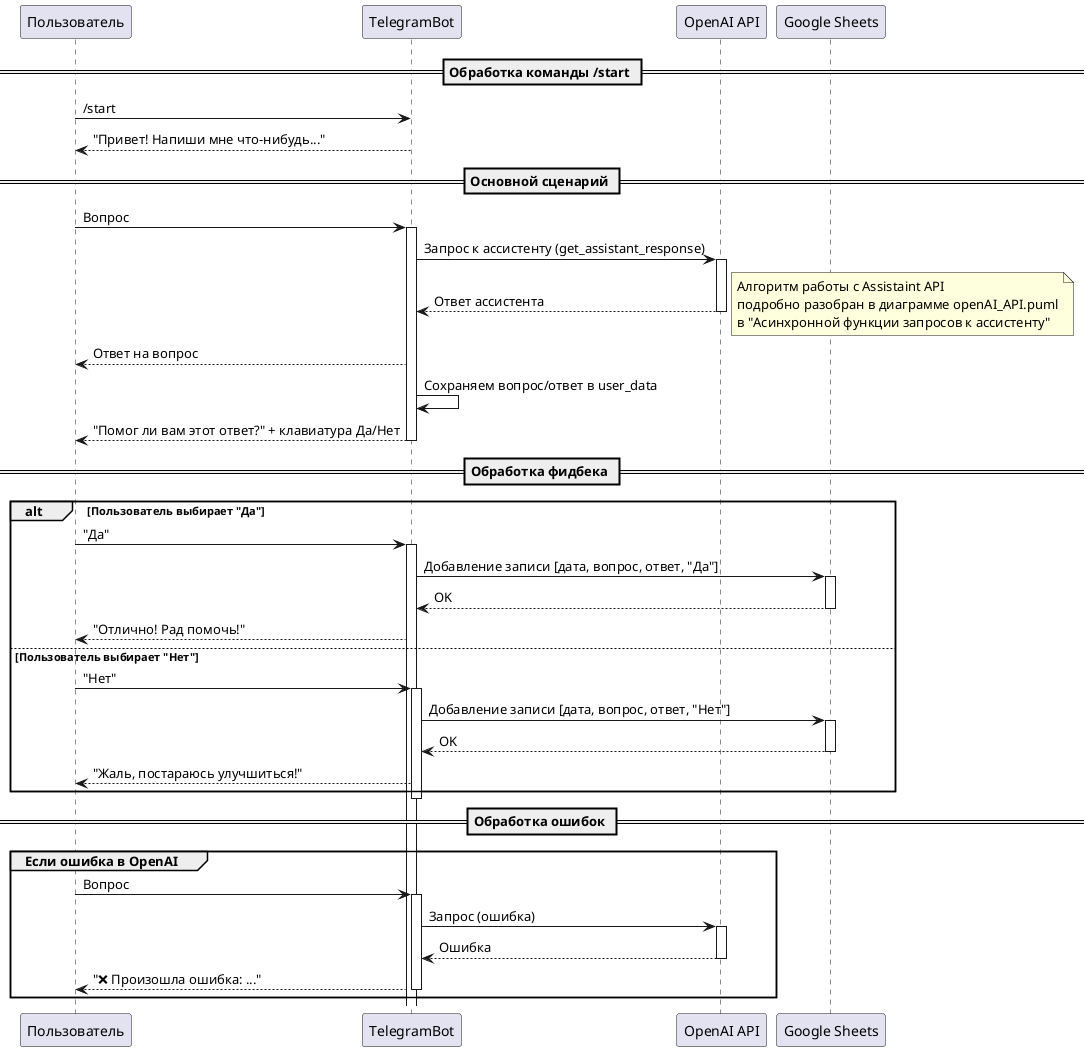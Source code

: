 @startuml
participant "Пользователь" as User
participant "TelegramBot" as Bot
participant "OpenAI API" as OpenAI
participant "Google Sheets" as Sheets

== Обработка команды /start ==
User -> Bot: /start
Bot --> User: "Привет! Напиши мне что-нибудь..."

== Основной сценарий ==
User -> Bot: Вопрос
activate Bot
Bot -> OpenAI: Запрос к ассистенту (get_assistant_response)
activate OpenAI
OpenAI --> Bot: Ответ ассистента
deactivate OpenAI
note right
    Алгоритм работы с Assistaint API
    подробно разобран в диаграмме openAI_API.puml
    в "Асинхронной функции запросов к ассистенту"
end note

Bot --> User: Ответ на вопрос
Bot -> Bot: Сохраняем вопрос/ответ в user_data
Bot --> User: "Помог ли вам этот ответ?" + клавиатура Да/Нет
deactivate Bot

== Обработка фидбека ==
alt Пользователь выбирает "Да"
    User -> Bot: "Да"
    activate Bot
    Bot -> Sheets: Добавление записи [дата, вопрос, ответ, "Да"]
    activate Sheets
    Sheets --> Bot: OK
    deactivate Sheets
    Bot --> User: "Отлично! Рад помочь!"
else Пользователь выбирает "Нет"
    User -> Bot: "Нет"
    activate Bot
    Bot -> Sheets: Добавление записи [дата, вопрос, ответ, "Нет"]
    activate Sheets
    Sheets --> Bot: OK
    deactivate Sheets
    Bot --> User: "Жаль, постараюсь улучшиться!"
end
deactivate Bot

== Обработка ошибок ==
group Если ошибка в OpenAI
    User -> Bot: Вопрос
    activate Bot
    Bot -> OpenAI: Запрос (ошибка)
    activate OpenAI
    OpenAI --> Bot: Ошибка
    deactivate OpenAI
    Bot --> User: "❌ Произошла ошибка: ..."
    deactivate Bot
end

@enduml